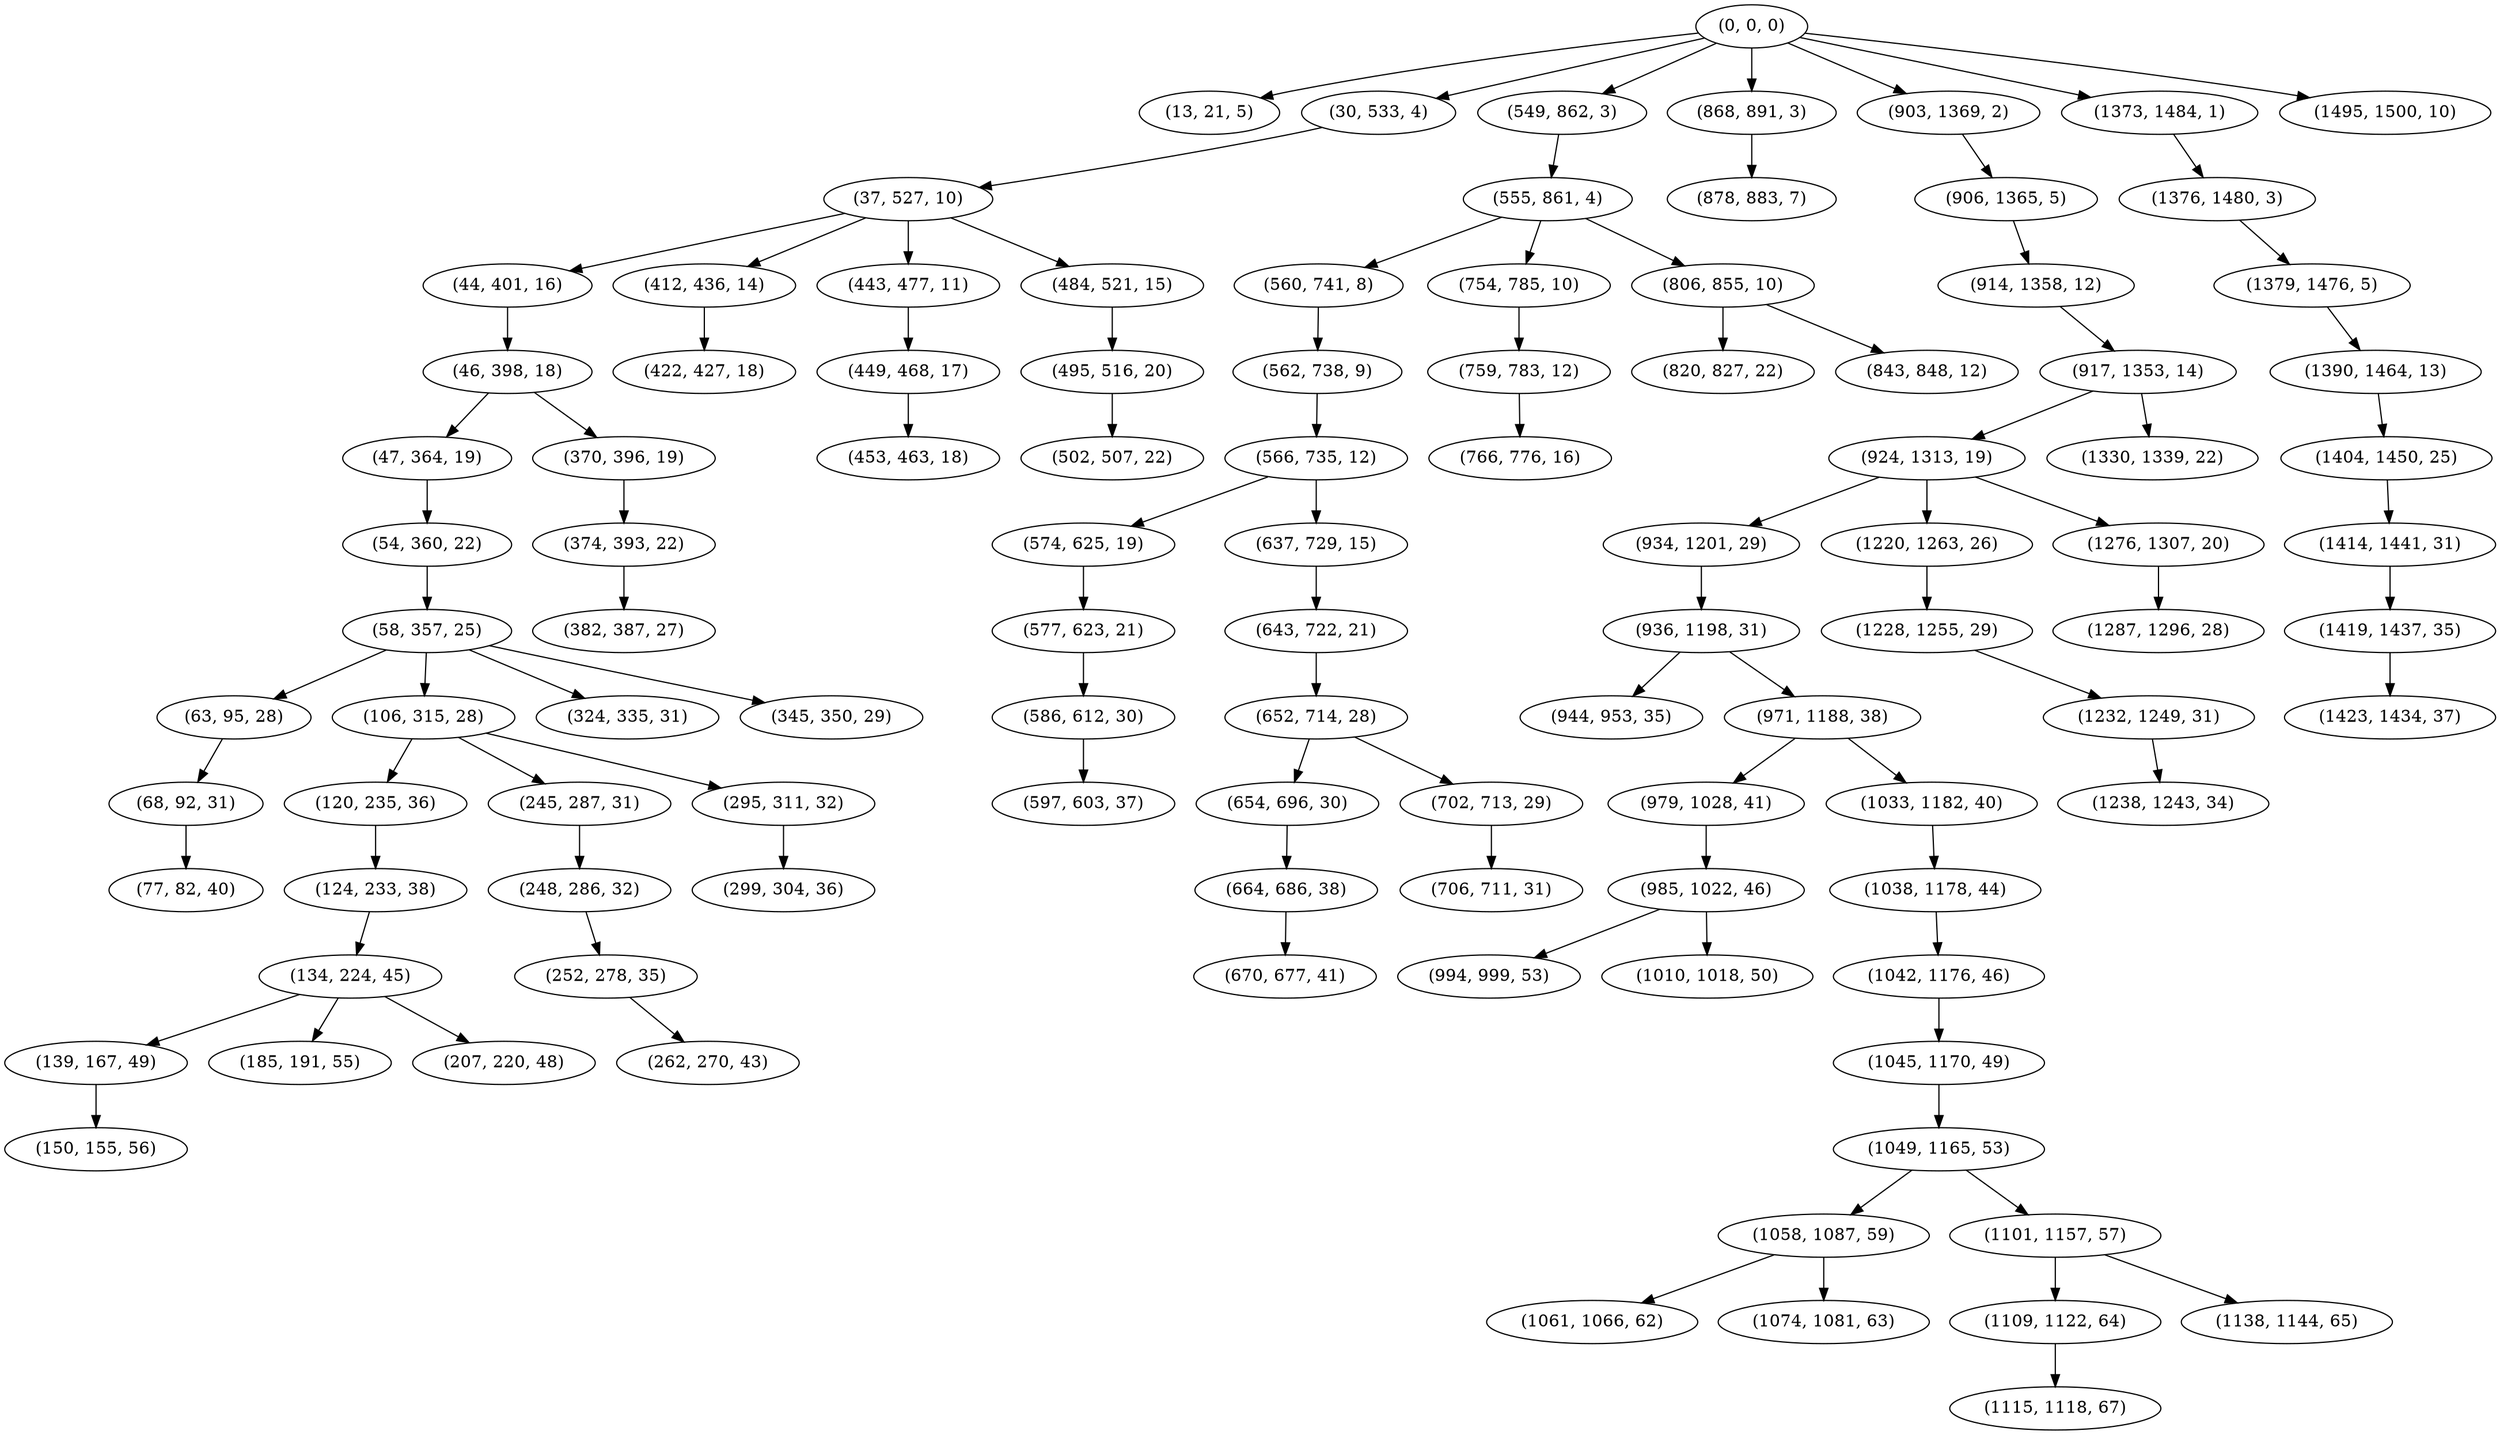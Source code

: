 digraph tree {
    "(0, 0, 0)";
    "(13, 21, 5)";
    "(30, 533, 4)";
    "(37, 527, 10)";
    "(44, 401, 16)";
    "(46, 398, 18)";
    "(47, 364, 19)";
    "(54, 360, 22)";
    "(58, 357, 25)";
    "(63, 95, 28)";
    "(68, 92, 31)";
    "(77, 82, 40)";
    "(106, 315, 28)";
    "(120, 235, 36)";
    "(124, 233, 38)";
    "(134, 224, 45)";
    "(139, 167, 49)";
    "(150, 155, 56)";
    "(185, 191, 55)";
    "(207, 220, 48)";
    "(245, 287, 31)";
    "(248, 286, 32)";
    "(252, 278, 35)";
    "(262, 270, 43)";
    "(295, 311, 32)";
    "(299, 304, 36)";
    "(324, 335, 31)";
    "(345, 350, 29)";
    "(370, 396, 19)";
    "(374, 393, 22)";
    "(382, 387, 27)";
    "(412, 436, 14)";
    "(422, 427, 18)";
    "(443, 477, 11)";
    "(449, 468, 17)";
    "(453, 463, 18)";
    "(484, 521, 15)";
    "(495, 516, 20)";
    "(502, 507, 22)";
    "(549, 862, 3)";
    "(555, 861, 4)";
    "(560, 741, 8)";
    "(562, 738, 9)";
    "(566, 735, 12)";
    "(574, 625, 19)";
    "(577, 623, 21)";
    "(586, 612, 30)";
    "(597, 603, 37)";
    "(637, 729, 15)";
    "(643, 722, 21)";
    "(652, 714, 28)";
    "(654, 696, 30)";
    "(664, 686, 38)";
    "(670, 677, 41)";
    "(702, 713, 29)";
    "(706, 711, 31)";
    "(754, 785, 10)";
    "(759, 783, 12)";
    "(766, 776, 16)";
    "(806, 855, 10)";
    "(820, 827, 22)";
    "(843, 848, 12)";
    "(868, 891, 3)";
    "(878, 883, 7)";
    "(903, 1369, 2)";
    "(906, 1365, 5)";
    "(914, 1358, 12)";
    "(917, 1353, 14)";
    "(924, 1313, 19)";
    "(934, 1201, 29)";
    "(936, 1198, 31)";
    "(944, 953, 35)";
    "(971, 1188, 38)";
    "(979, 1028, 41)";
    "(985, 1022, 46)";
    "(994, 999, 53)";
    "(1010, 1018, 50)";
    "(1033, 1182, 40)";
    "(1038, 1178, 44)";
    "(1042, 1176, 46)";
    "(1045, 1170, 49)";
    "(1049, 1165, 53)";
    "(1058, 1087, 59)";
    "(1061, 1066, 62)";
    "(1074, 1081, 63)";
    "(1101, 1157, 57)";
    "(1109, 1122, 64)";
    "(1115, 1118, 67)";
    "(1138, 1144, 65)";
    "(1220, 1263, 26)";
    "(1228, 1255, 29)";
    "(1232, 1249, 31)";
    "(1238, 1243, 34)";
    "(1276, 1307, 20)";
    "(1287, 1296, 28)";
    "(1330, 1339, 22)";
    "(1373, 1484, 1)";
    "(1376, 1480, 3)";
    "(1379, 1476, 5)";
    "(1390, 1464, 13)";
    "(1404, 1450, 25)";
    "(1414, 1441, 31)";
    "(1419, 1437, 35)";
    "(1423, 1434, 37)";
    "(1495, 1500, 10)";
    "(0, 0, 0)" -> "(13, 21, 5)";
    "(0, 0, 0)" -> "(30, 533, 4)";
    "(0, 0, 0)" -> "(549, 862, 3)";
    "(0, 0, 0)" -> "(868, 891, 3)";
    "(0, 0, 0)" -> "(903, 1369, 2)";
    "(0, 0, 0)" -> "(1373, 1484, 1)";
    "(0, 0, 0)" -> "(1495, 1500, 10)";
    "(30, 533, 4)" -> "(37, 527, 10)";
    "(37, 527, 10)" -> "(44, 401, 16)";
    "(37, 527, 10)" -> "(412, 436, 14)";
    "(37, 527, 10)" -> "(443, 477, 11)";
    "(37, 527, 10)" -> "(484, 521, 15)";
    "(44, 401, 16)" -> "(46, 398, 18)";
    "(46, 398, 18)" -> "(47, 364, 19)";
    "(46, 398, 18)" -> "(370, 396, 19)";
    "(47, 364, 19)" -> "(54, 360, 22)";
    "(54, 360, 22)" -> "(58, 357, 25)";
    "(58, 357, 25)" -> "(63, 95, 28)";
    "(58, 357, 25)" -> "(106, 315, 28)";
    "(58, 357, 25)" -> "(324, 335, 31)";
    "(58, 357, 25)" -> "(345, 350, 29)";
    "(63, 95, 28)" -> "(68, 92, 31)";
    "(68, 92, 31)" -> "(77, 82, 40)";
    "(106, 315, 28)" -> "(120, 235, 36)";
    "(106, 315, 28)" -> "(245, 287, 31)";
    "(106, 315, 28)" -> "(295, 311, 32)";
    "(120, 235, 36)" -> "(124, 233, 38)";
    "(124, 233, 38)" -> "(134, 224, 45)";
    "(134, 224, 45)" -> "(139, 167, 49)";
    "(134, 224, 45)" -> "(185, 191, 55)";
    "(134, 224, 45)" -> "(207, 220, 48)";
    "(139, 167, 49)" -> "(150, 155, 56)";
    "(245, 287, 31)" -> "(248, 286, 32)";
    "(248, 286, 32)" -> "(252, 278, 35)";
    "(252, 278, 35)" -> "(262, 270, 43)";
    "(295, 311, 32)" -> "(299, 304, 36)";
    "(370, 396, 19)" -> "(374, 393, 22)";
    "(374, 393, 22)" -> "(382, 387, 27)";
    "(412, 436, 14)" -> "(422, 427, 18)";
    "(443, 477, 11)" -> "(449, 468, 17)";
    "(449, 468, 17)" -> "(453, 463, 18)";
    "(484, 521, 15)" -> "(495, 516, 20)";
    "(495, 516, 20)" -> "(502, 507, 22)";
    "(549, 862, 3)" -> "(555, 861, 4)";
    "(555, 861, 4)" -> "(560, 741, 8)";
    "(555, 861, 4)" -> "(754, 785, 10)";
    "(555, 861, 4)" -> "(806, 855, 10)";
    "(560, 741, 8)" -> "(562, 738, 9)";
    "(562, 738, 9)" -> "(566, 735, 12)";
    "(566, 735, 12)" -> "(574, 625, 19)";
    "(566, 735, 12)" -> "(637, 729, 15)";
    "(574, 625, 19)" -> "(577, 623, 21)";
    "(577, 623, 21)" -> "(586, 612, 30)";
    "(586, 612, 30)" -> "(597, 603, 37)";
    "(637, 729, 15)" -> "(643, 722, 21)";
    "(643, 722, 21)" -> "(652, 714, 28)";
    "(652, 714, 28)" -> "(654, 696, 30)";
    "(652, 714, 28)" -> "(702, 713, 29)";
    "(654, 696, 30)" -> "(664, 686, 38)";
    "(664, 686, 38)" -> "(670, 677, 41)";
    "(702, 713, 29)" -> "(706, 711, 31)";
    "(754, 785, 10)" -> "(759, 783, 12)";
    "(759, 783, 12)" -> "(766, 776, 16)";
    "(806, 855, 10)" -> "(820, 827, 22)";
    "(806, 855, 10)" -> "(843, 848, 12)";
    "(868, 891, 3)" -> "(878, 883, 7)";
    "(903, 1369, 2)" -> "(906, 1365, 5)";
    "(906, 1365, 5)" -> "(914, 1358, 12)";
    "(914, 1358, 12)" -> "(917, 1353, 14)";
    "(917, 1353, 14)" -> "(924, 1313, 19)";
    "(917, 1353, 14)" -> "(1330, 1339, 22)";
    "(924, 1313, 19)" -> "(934, 1201, 29)";
    "(924, 1313, 19)" -> "(1220, 1263, 26)";
    "(924, 1313, 19)" -> "(1276, 1307, 20)";
    "(934, 1201, 29)" -> "(936, 1198, 31)";
    "(936, 1198, 31)" -> "(944, 953, 35)";
    "(936, 1198, 31)" -> "(971, 1188, 38)";
    "(971, 1188, 38)" -> "(979, 1028, 41)";
    "(971, 1188, 38)" -> "(1033, 1182, 40)";
    "(979, 1028, 41)" -> "(985, 1022, 46)";
    "(985, 1022, 46)" -> "(994, 999, 53)";
    "(985, 1022, 46)" -> "(1010, 1018, 50)";
    "(1033, 1182, 40)" -> "(1038, 1178, 44)";
    "(1038, 1178, 44)" -> "(1042, 1176, 46)";
    "(1042, 1176, 46)" -> "(1045, 1170, 49)";
    "(1045, 1170, 49)" -> "(1049, 1165, 53)";
    "(1049, 1165, 53)" -> "(1058, 1087, 59)";
    "(1049, 1165, 53)" -> "(1101, 1157, 57)";
    "(1058, 1087, 59)" -> "(1061, 1066, 62)";
    "(1058, 1087, 59)" -> "(1074, 1081, 63)";
    "(1101, 1157, 57)" -> "(1109, 1122, 64)";
    "(1101, 1157, 57)" -> "(1138, 1144, 65)";
    "(1109, 1122, 64)" -> "(1115, 1118, 67)";
    "(1220, 1263, 26)" -> "(1228, 1255, 29)";
    "(1228, 1255, 29)" -> "(1232, 1249, 31)";
    "(1232, 1249, 31)" -> "(1238, 1243, 34)";
    "(1276, 1307, 20)" -> "(1287, 1296, 28)";
    "(1373, 1484, 1)" -> "(1376, 1480, 3)";
    "(1376, 1480, 3)" -> "(1379, 1476, 5)";
    "(1379, 1476, 5)" -> "(1390, 1464, 13)";
    "(1390, 1464, 13)" -> "(1404, 1450, 25)";
    "(1404, 1450, 25)" -> "(1414, 1441, 31)";
    "(1414, 1441, 31)" -> "(1419, 1437, 35)";
    "(1419, 1437, 35)" -> "(1423, 1434, 37)";
}
